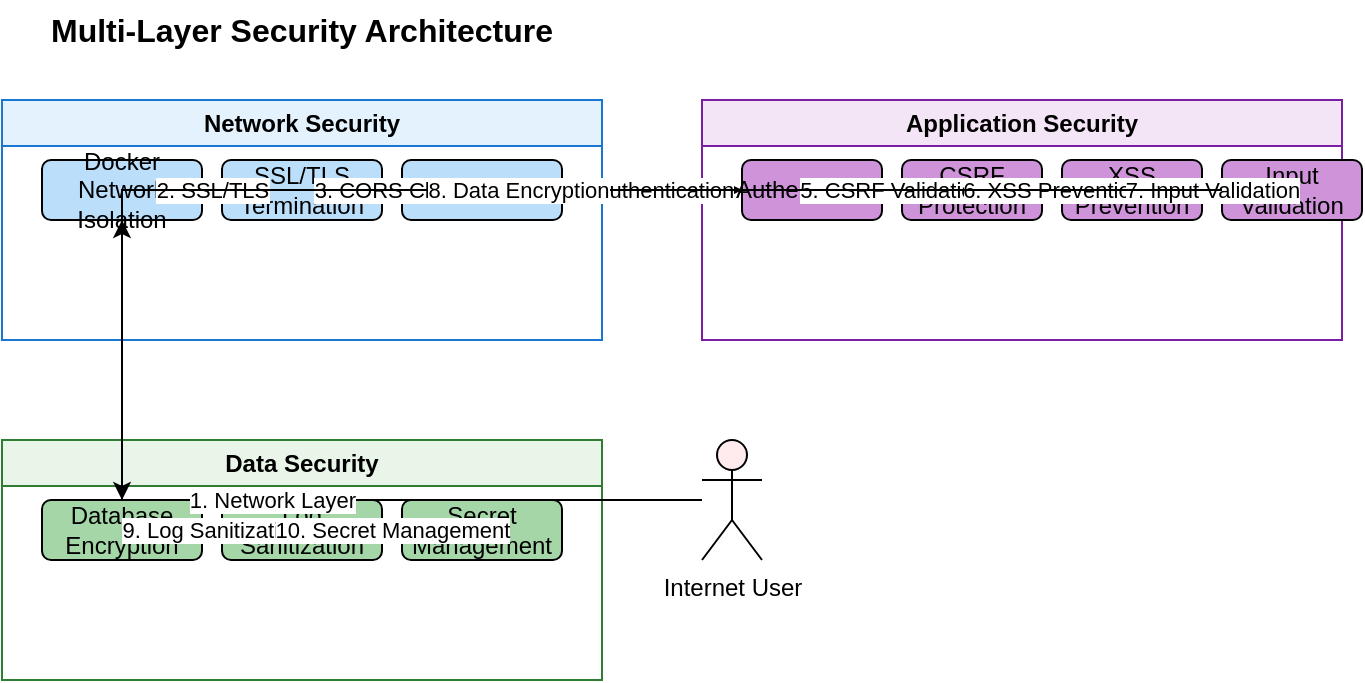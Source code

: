 <mxfile version="22.1.16" type="device">
  <diagram name="Security Layers" id="security-layers">
    <mxGraphModel dx="1422" dy="794" grid="1" gridSize="10" guides="1" tooltips="1" connect="1" arrows="1" fold="1" page="1" pageScale="1" pageWidth="1169" pageHeight="827" math="0" shadow="0">
      <root>
        <mxCell id="0" />
        <mxCell id="1" parent="0" />
        
        <!-- Security Layers Title -->
        <mxCell id="security-title" value="Multi-Layer Security Architecture" style="text;html=1;strokeColor=none;fillColor=none;align=center;verticalAlign=middle;whiteSpace=wrap;rounded=0;fontSize=16;fontStyle=1;" vertex="1" parent="1">
          <mxGeometry x="50" y="20" width="300" height="30" as="geometry" />
        </mxCell>
        
        <!-- Network Security Layer -->
        <mxCell id="network-security" value="Network Security" style="swimlane;whiteSpace=wrap;html=1;fillColor=#e3f2fd;strokeColor=#1976d2;" vertex="1" parent="1">
          <mxGeometry x="50" y="70" width="300" height="120" as="geometry" />
        </mxCell>
        <mxCell id="firewall" value="Docker Network Isolation" style="rounded=1;whiteSpace=wrap;html=1;fillColor=#bbdefb;" vertex="1" parent="network-security">
          <mxGeometry x="20" y="30" width="80" height="30" as="geometry" />
        </mxCell>
        <mxCell id="ssl" value="SSL/TLS Termination" style="rounded=1;whiteSpace=wrap;html=1;fillColor=#bbdefb;" vertex="1" parent="network-security">
          <mxGeometry x="110" y="30" width="80" height="30" as="geometry" />
        </mxCell>
        <mxCell id="cors" value="CORS Policy" style="rounded=1;whiteSpace=wrap;html=1;fillColor=#bbdefb;" vertex="1" parent="network-security">
          <mxGeometry x="200" y="30" width="80" height="30" as="geometry" />
        </mxCell>
        
        <!-- Application Security Layer -->
        <mxCell id="app-security" value="Application Security" style="swimlane;whiteSpace=wrap;html=1;fillColor=#f3e5f5;strokeColor=#7b1fa2;" vertex="1" parent="1">
          <mxGeometry x="400" y="70" width="320" height="120" as="geometry" />
        </mxCell>
        <mxCell id="auth" value="Authentication" style="rounded=1;whiteSpace=wrap;html=1;fillColor=#ce93d8;" vertex="1" parent="app-security">
          <mxGeometry x="20" y="30" width="70" height="30" as="geometry" />
        </mxCell>
        <mxCell id="csrf" value="CSRF Protection" style="rounded=1;whiteSpace=wrap;html=1;fillColor=#ce93d8;" vertex="1" parent="app-security">
          <mxGeometry x="100" y="30" width="70" height="30" as="geometry" />
        </mxCell>
        <mxCell id="xss" value="XSS Prevention" style="rounded=1;whiteSpace=wrap;html=1;fillColor=#ce93d8;" vertex="1" parent="app-security">
          <mxGeometry x="180" y="30" width="70" height="30" as="geometry" />
        </mxCell>
        <mxCell id="validation" value="Input Validation" style="rounded=1;whiteSpace=wrap;html=1;fillColor=#ce93d8;" vertex="1" parent="app-security">
          <mxGeometry x="260" y="30" width="70" height="30" as="geometry" />
        </mxCell>
        
        <!-- Data Security Layer -->
        <mxCell id="data-security" value="Data Security" style="swimlane;whiteSpace=wrap;html=1;fillColor=#e8f5e8;strokeColor=#2e7d32;" vertex="1" parent="1">
          <mxGeometry x="50" y="240" width="300" height="120" as="geometry" />
        </mxCell>
        <mxCell id="encryption" value="Database Encryption" style="rounded=1;whiteSpace=wrap;html=1;fillColor=#a5d6a7;" vertex="1" parent="data-security">
          <mxGeometry x="20" y="30" width="80" height="30" as="geometry" />
        </mxCell>
        <mxCell id="sanitization" value="Log Sanitization" style="rounded=1;whiteSpace=wrap;html=1;fillColor=#a5d6a7;" vertex="1" parent="data-security">
          <mxGeometry x="110" y="30" width="80" height="30" as="geometry" />
        </mxCell>
        <mxCell id="secrets" value="Secret Management" style="rounded=1;whiteSpace=wrap;html=1;fillColor=#a5d6a7;" vertex="1" parent="data-security">
          <mxGeometry x="200" y="30" width="80" height="30" as="geometry" />
        </mxCell>
        
        <!-- Security Flow -->
        <mxCell id="internet-user" value="Internet User" style="shape=umlActor;verticalLabelPosition=bottom;verticalAlign=top;html=1;outlineConnect=0;fillColor=#ffebee;" vertex="1" parent="1">
          <mxGeometry x="400" y="240" width="30" height="60" as="geometry" />
        </mxCell>
        
        <!-- Security Flow Arrows -->
        <mxCell id="flow1" value="1. Network Layer" style="edgeStyle=orthogonalEdgeStyle;rounded=0;orthogonalLoop=1;jettySize=auto;html=1;" edge="1" parent="1" source="internet-user" target="firewall">
          <mxGeometry relative="1" as="geometry" />
        </mxCell>
        <mxCell id="flow2" value="2. SSL/TLS" style="edgeStyle=orthogonalEdgeStyle;rounded=0;orthogonalLoop=1;jettySize=auto;html=1;" edge="1" parent="1" source="firewall" target="ssl">
          <mxGeometry relative="1" as="geometry" />
        </mxCell>
        <mxCell id="flow3" value="3. CORS Check" style="edgeStyle=orthogonalEdgeStyle;rounded=0;orthogonalLoop=1;jettySize=auto;html=1;" edge="1" parent="1" source="ssl" target="cors">
          <mxGeometry relative="1" as="geometry" />
        </mxCell>
        <mxCell id="flow4" value="4. Authentication" style="edgeStyle=orthogonalEdgeStyle;rounded=0;orthogonalLoop=1;jettySize=auto;html=1;" edge="1" parent="1" source="cors" target="auth">
          <mxGeometry relative="1" as="geometry" />
        </mxCell>
        <mxCell id="flow5" value="5. CSRF Validation" style="edgeStyle=orthogonalEdgeStyle;rounded=0;orthogonalLoop=1;jettySize=auto;html=1;" edge="1" parent="1" source="auth" target="csrf">
          <mxGeometry relative="1" as="geometry" />
        </mxCell>
        <mxCell id="flow6" value="6. XSS Prevention" style="edgeStyle=orthogonalEdgeStyle;rounded=0;orthogonalLoop=1;jettySize=auto;html=1;" edge="1" parent="1" source="csrf" target="xss">
          <mxGeometry relative="1" as="geometry" />
        </mxCell>
        <mxCell id="flow7" value="7. Input Validation" style="edgeStyle=orthogonalEdgeStyle;rounded=0;orthogonalLoop=1;jettySize=auto;html=1;" edge="1" parent="1" source="xss" target="validation">
          <mxGeometry relative="1" as="geometry" />
        </mxCell>
        <mxCell id="flow8" value="8. Data Encryption" style="edgeStyle=orthogonalEdgeStyle;rounded=0;orthogonalLoop=1;jettySize=auto;html=1;" edge="1" parent="1" source="validation" target="encryption">
          <mxGeometry relative="1" as="geometry" />
        </mxCell>
        <mxCell id="flow9" value="9. Log Sanitization" style="edgeStyle=orthogonalEdgeStyle;rounded=0;orthogonalLoop=1;jettySize=auto;html=1;" edge="1" parent="1" source="encryption" target="sanitization">
          <mxGeometry relative="1" as="geometry" />
        </mxCell>
        <mxCell id="flow10" value="10. Secret Management" style="edgeStyle=orthogonalEdgeStyle;rounded=0;orthogonalLoop=1;jettySize=auto;html=1;" edge="1" parent="1" source="sanitization" target="secrets">
          <mxGeometry relative="1" as="geometry" />
        </mxCell>
        
      </root>
    </mxGraphModel>
  </diagram>
  
  <diagram name="Security Data Flow" id="security-data-flow">
    <mxGraphModel dx="1422" dy="794" grid="1" gridSize="10" guides="1" tooltips="1" connect="1" arrows="1" fold="1" page="1" pageScale="1" pageWidth="1169" pageHeight="827" math="0" shadow="0">
      <root>
        <mxCell id="0" />
        <mxCell id="1" parent="0" />
        
        <!-- Security Data Flow Title -->
        <mxCell id="sec-flow-title" value="Secure Request Processing Flow" style="text;html=1;strokeColor=none;fillColor=none;align=center;verticalAlign=middle;whiteSpace=wrap;rounded=0;fontSize=16;fontStyle=1;" vertex="1" parent="1">
          <mxGeometry x="50" y="20" width="300" height="30" as="geometry" />
        </mxCell>
        
        <!-- Components -->
        <mxCell id="client" value="Client" style="shape=umlActor;verticalLabelPosition=bottom;verticalAlign=top;html=1;outlineConnect=0;fillColor=#e1f5fe;" vertex="1" parent="1">
          <mxGeometry x="50" y="100" width="30" height="60" as="geometry" />
        </mxCell>
        
        <mxCell id="nginx-ssl" value="Nginx (SSL)" style="rounded=1;whiteSpace=wrap;html=1;fillColor=#f3e5f5;strokeColor=#7b1fa2;" vertex="1" parent="1">
          <mxGeometry x="150" y="110" width="100" height="40" as="geometry" />
        </mxCell>
        
        <mxCell id="django-sec" value="Django" style="rounded=1;whiteSpace=wrap;html=1;fillColor=#e8f5e8;strokeColor=#2e7d32;" vertex="1" parent="1">
          <mxGeometry x="300" y="110" width="100" height="40" as="geometry" />
        </mxCell>
        
        <mxCell id="sanitizer" value="Sanitizer" style="rounded=1;whiteSpace=wrap;html=1;fillColor=#fff3e0;strokeColor=#e65100;" vertex="1" parent="1">
          <mxGeometry x="450" y="110" width="100" height="40" as="geometry" />
        </mxCell>
        
        <mxCell id="db-sec" value="Database" style="shape=cylinder3;whiteSpace=wrap;html=1;boundedLbl=1;backgroundOutline=1;size=15;fillColor=#ffebee;strokeColor=#c62828;" vertex="1" parent="1">
          <mxGeometry x="600" y="90" width="80" height="80" as="geometry" />
        </mxCell>
        
        <!-- Security Steps -->
        <mxCell id="sec-step1" value="1. HTTPS Request" style="edgeStyle=orthogonalEdgeStyle;rounded=0;orthogonalLoop=1;jettySize=auto;html=1;labelPosition=center;verticalLabelPosition=top;align=center;verticalAlign=bottom;" edge="1" parent="1" source="client" target="nginx-ssl">
          <mxGeometry relative="1" as="geometry" />
        </mxCell>
        
        <mxCell id="sec-step2" value="2. SSL Termination" style="rounded=1;whiteSpace=wrap;html=1;fillColor=#e3f2fd;" vertex="1" parent="1">
          <mxGeometry x="150" y="200" width="100" height="30" as="geometry" />
        </mxCell>
        
        <mxCell id="sec-step3" value="3. HTTP to Django" style="edgeStyle=orthogonalEdgeStyle;rounded=0;orthogonalLoop=1;jettySize=auto;html=1;labelPosition=center;verticalLabelPosition=top;align=center;verticalAlign=bottom;" edge="1" parent="1" source="nginx-ssl" target="django-sec">
          <mxGeometry relative="1" as="geometry" />
        </mxCell>
        
        <mxCell id="sec-step4" value="4. CSRF Validation" style="rounded=1;whiteSpace=wrap;html=1;fillColor=#f1f8e9;" vertex="1" parent="1">
          <mxGeometry x="300" y="200" width="100" height="30" as="geometry" />
        </mxCell>
        
        <mxCell id="sec-step5" value="5. Authentication Check" style="rounded=1;whiteSpace=wrap;html=1;fillColor=#f1f8e9;" vertex="1" parent="1">
          <mxGeometry x="300" y="240" width="100" height="30" as="geometry" />
        </mxCell>
        
        <mxCell id="sec-step6" value="6. Sanitize Input" style="edgeStyle=orthogonalEdgeStyle;rounded=0;orthogonalLoop=1;jettySize=auto;html=1;labelPosition=center;verticalLabelPosition=top;align=center;verticalAlign=bottom;" edge="1" parent="1" source="django-sec" target="sanitizer">
          <mxGeometry relative="1" as="geometry" />
        </mxCell>
        
        <mxCell id="sec-step7" value="7. Clean Data" style="rounded=1;whiteSpace=wrap;html=1;fillColor=#fff8e1;" vertex="1" parent="1">
          <mxGeometry x="450" y="200" width="100" height="30" as="geometry" />
        </mxCell>
        
        <mxCell id="sec-step8" value="8. Encrypted Query" style="edgeStyle=orthogonalEdgeStyle;rounded=0;orthogonalLoop=1;jettySize=auto;html=1;labelPosition=center;verticalLabelPosition=top;align=center;verticalAlign=bottom;" edge="1" parent="1" source="sanitizer" target="db-sec">
          <mxGeometry relative="1" as="geometry" />
        </mxCell>
        
        <!-- Response Flow -->
        <mxCell id="sec-resp1" value="Encrypted Response" style="edgeStyle=orthogonalEdgeStyle;rounded=0;orthogonalLoop=1;jettySize=auto;html=1;labelPosition=center;verticalLabelPosition=bottom;align=center;verticalAlign=top;dashed=1;dashPattern=5 5;" edge="1" parent="1" source="db-sec" target="sanitizer">
          <mxGeometry relative="1" as="geometry" />
        </mxCell>
        
        <mxCell id="sec-resp2" value="Sanitize Output" style="edgeStyle=orthogonalEdgeStyle;rounded=0;orthogonalLoop=1;jettySize=auto;html=1;labelPosition=center;verticalLabelPosition=bottom;align=center;verticalAlign=top;dashed=1;dashPattern=5 5;" edge="1" parent="1" source="sanitizer" target="django-sec">
          <mxGeometry relative="1" as="geometry" />
        </mxCell>
        
        <mxCell id="sec-resp3" value="Safe Response" style="rounded=1;whiteSpace=wrap;html=1;fillColor=#f1f8e9;" vertex="1" parent="1">
          <mxGeometry x="300" y="280" width="100" height="30" as="geometry" />
        </mxCell>
        
        <mxCell id="sec-resp4" value="JSON Response" style="edgeStyle=orthogonalEdgeStyle;rounded=0;orthogonalLoop=1;jettySize=auto;html=1;labelPosition=center;verticalLabelPosition=bottom;align=center;verticalAlign=top;dashed=1;dashPattern=5 5;" edge="1" parent="1" source="django-sec" target="nginx-ssl">
          <mxGeometry relative="1" as="geometry" />
        </mxCell>
        
        <mxCell id="sec-resp5" value="HTTPS Response" style="edgeStyle=orthogonalEdgeStyle;rounded=0;orthogonalLoop=1;jettySize=auto;html=1;labelPosition=center;verticalLabelPosition=bottom;align=center;verticalAlign=top;dashed=1;dashPattern=5 5;" edge="1" parent="1" source="nginx-ssl" target="client">
          <mxGeometry relative="1" as="geometry" />
        </mxCell>
        
        <!-- Security Features -->
        <mxCell id="security-features" value="Security Features Implemented" style="swimlane;whiteSpace=wrap;html=1;fillColor=#fce4ec;strokeColor=#880e4f;" vertex="1" parent="1">
          <mxGeometry x="50" y="350" width="630" height="120" as="geometry" />
        </mxCell>
        
        <mxCell id="xss-fixed" value="✅ XSS Vulnerabilities Fixed" style="rounded=1;whiteSpace=wrap;html=1;fillColor=#c8e6c9;" vertex="1" parent="security-features">
          <mxGeometry x="20" y="30" width="120" height="30" as="geometry" />
        </mxCell>
        
        <mxCell id="log-injection-fixed" value="✅ Log Injection Fixed" style="rounded=1;whiteSpace=wrap;html=1;fillColor=#c8e6c9;" vertex="1" parent="security-features">
          <mxGeometry x="150" y="30" width="120" height="30" as="geometry" />
        </mxCell>
        
        <mxCell id="input-sanitization" value="✅ Input Sanitization" style="rounded=1;whiteSpace=wrap;html=1;fillColor=#c8e6c9;" vertex="1" parent="security-features">
          <mxGeometry x="280" y="30" width="120" height="30" as="geometry" />
        </mxCell>
        
        <mxCell id="secure-logging" value="✅ Secure Logging" style="rounded=1;whiteSpace=wrap;html=1;fillColor=#c8e6c9;" vertex="1" parent="security-features">
          <mxGeometry x="410" y="30" width="120" height="30" as="geometry" />
        </mxCell>
        
        <mxCell id="network-isolation" value="✅ Network Isolation" style="rounded=1;whiteSpace=wrap;html=1;fillColor=#c8e6c9;" vertex="1" parent="security-features">
          <mxGeometry x="20" y="70" width="120" height="30" as="geometry" />
        </mxCell>
        
        <mxCell id="https-only" value="✅ HTTPS Only" style="rounded=1;whiteSpace=wrap;html=1;fillColor=#c8e6c9;" vertex="1" parent="security-features">
          <mxGeometry x="150" y="70" width="120" height="30" as="geometry" />
        </mxCell>
        
        <mxCell id="csrf-protection" value="✅ CSRF Protection" style="rounded=1;whiteSpace=wrap;html=1;fillColor=#c8e6c9;" vertex="1" parent="security-features">
          <mxGeometry x="280" y="70" width="120" height="30" as="geometry" />
        </mxCell>
        
        <mxCell id="zero-vulnerabilities" value="✅ Zero Critical Vulnerabilities" style="rounded=1;whiteSpace=wrap;html=1;fillColor=#4caf50;fontStyle=1;fontColor=#ffffff;" vertex="1" parent="security-features">
          <mxGeometry x="410" y="70" width="180" height="30" as="geometry" />
        </mxCell>
        
      </root>
    </mxGraphModel>
  </diagram>
</mxfile>